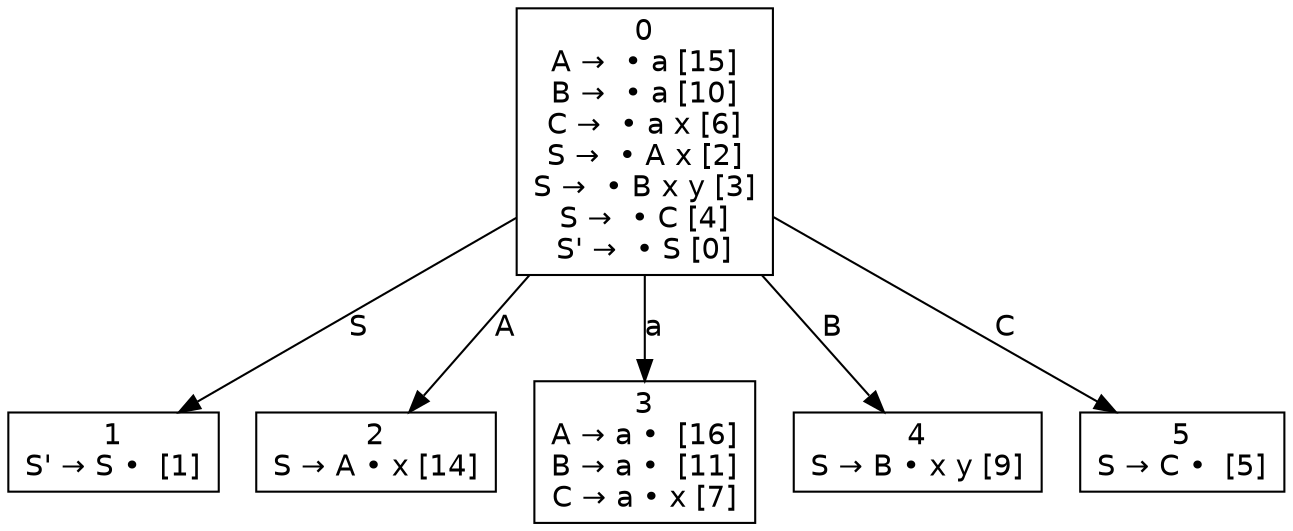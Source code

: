 digraph d{
node [fontname=Helvetica,shape=box];
edge [fontname=Helvetica];
n0 [label=<0<br />A →  • a [15]<br />B →  • a [10]<br />C →  • a x [6]<br />S →  • A x [2]<br />S →  • B x y [3]<br />S →  • C [4]<br />S' →  • S [0]>];
n1 [label=<1<br />S' → S •  [1]>];
n2 [label=<2<br />S → A • x [14]>];
n3 [label=<3<br />A → a •  [16]<br />B → a •  [11]<br />C → a • x [7]>];
n4 [label=<4<br />S → B • x y [9]>];
n5 [label=<5<br />S → C •  [5]>];
n0 -> n1 [label="S"];
n0 -> n2 [label="A"];
n0 -> n3 [label="a"];
n0 -> n4 [label="B"];
n0 -> n5 [label="C"];
}
